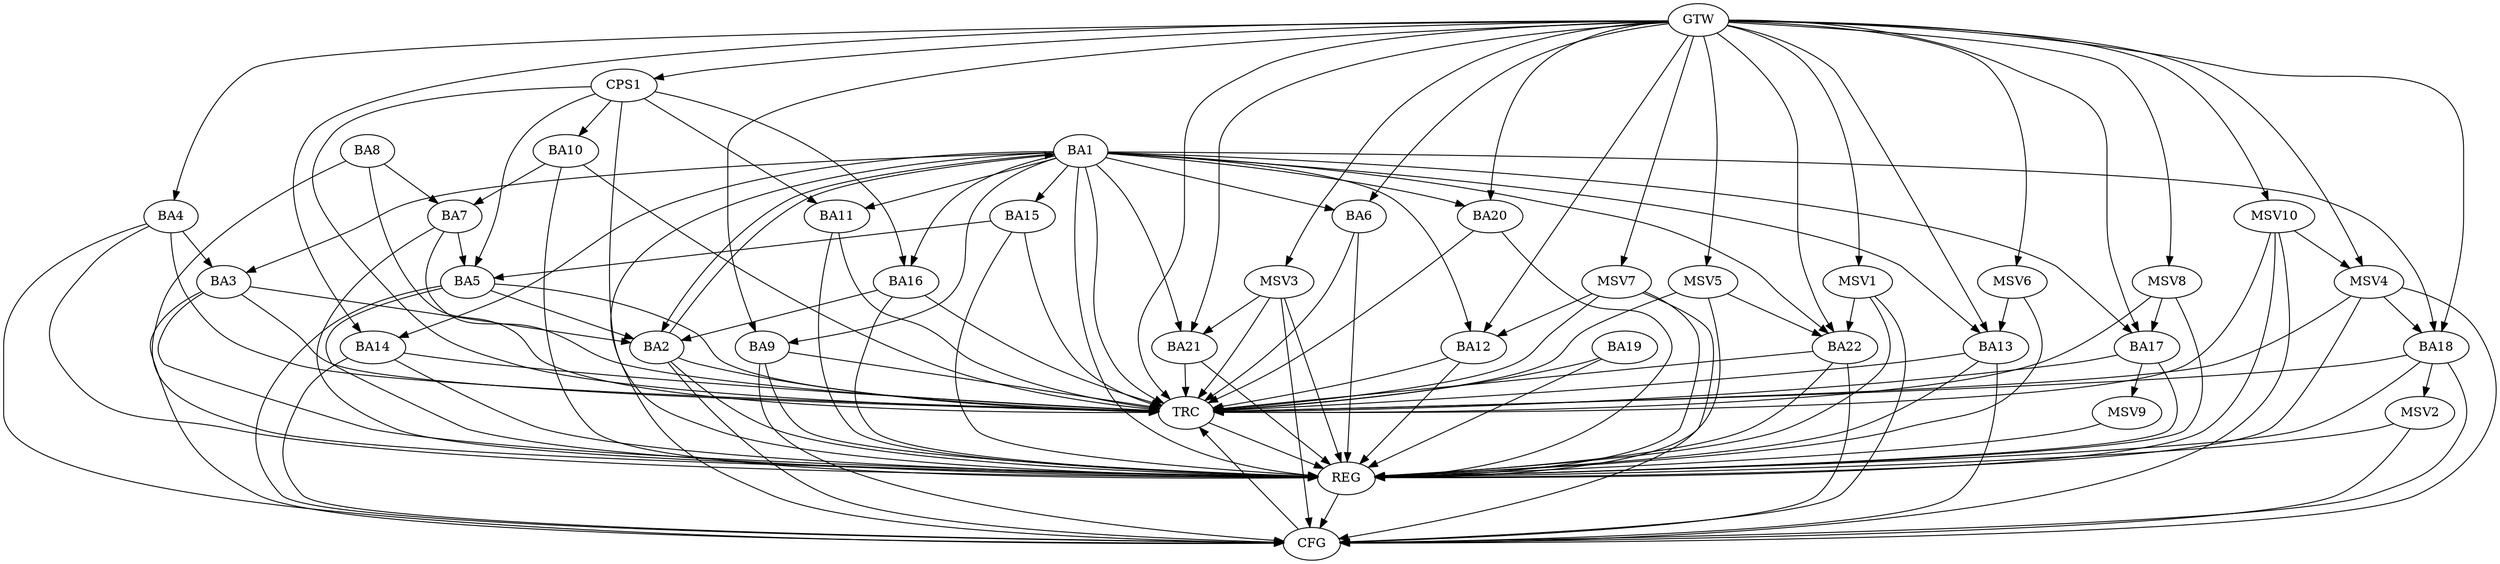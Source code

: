 strict digraph G {
  BA1 [ label="BA1" ];
  BA2 [ label="BA2" ];
  BA3 [ label="BA3" ];
  BA4 [ label="BA4" ];
  BA5 [ label="BA5" ];
  BA6 [ label="BA6" ];
  BA7 [ label="BA7" ];
  BA8 [ label="BA8" ];
  BA9 [ label="BA9" ];
  BA10 [ label="BA10" ];
  BA11 [ label="BA11" ];
  BA12 [ label="BA12" ];
  BA13 [ label="BA13" ];
  BA14 [ label="BA14" ];
  BA15 [ label="BA15" ];
  BA16 [ label="BA16" ];
  BA17 [ label="BA17" ];
  BA18 [ label="BA18" ];
  BA19 [ label="BA19" ];
  BA20 [ label="BA20" ];
  BA21 [ label="BA21" ];
  BA22 [ label="BA22" ];
  CPS1 [ label="CPS1" ];
  GTW [ label="GTW" ];
  REG [ label="REG" ];
  CFG [ label="CFG" ];
  TRC [ label="TRC" ];
  MSV1 [ label="MSV1" ];
  MSV2 [ label="MSV2" ];
  MSV3 [ label="MSV3" ];
  MSV4 [ label="MSV4" ];
  MSV5 [ label="MSV5" ];
  MSV6 [ label="MSV6" ];
  MSV7 [ label="MSV7" ];
  MSV8 [ label="MSV8" ];
  MSV9 [ label="MSV9" ];
  MSV10 [ label="MSV10" ];
  BA1 -> BA2;
  BA2 -> BA1;
  BA3 -> BA2;
  BA4 -> BA3;
  BA5 -> BA2;
  BA7 -> BA5;
  BA8 -> BA7;
  BA10 -> BA7;
  BA15 -> BA5;
  BA16 -> BA2;
  CPS1 -> BA16;
  CPS1 -> BA11;
  CPS1 -> BA10;
  CPS1 -> BA5;
  GTW -> BA4;
  GTW -> BA6;
  GTW -> BA9;
  GTW -> BA12;
  GTW -> BA13;
  GTW -> BA14;
  GTW -> BA17;
  GTW -> BA18;
  GTW -> BA20;
  GTW -> BA21;
  GTW -> BA22;
  GTW -> CPS1;
  BA1 -> REG;
  BA2 -> REG;
  BA3 -> REG;
  BA4 -> REG;
  BA5 -> REG;
  BA6 -> REG;
  BA7 -> REG;
  BA8 -> REG;
  BA9 -> REG;
  BA10 -> REG;
  BA11 -> REG;
  BA12 -> REG;
  BA13 -> REG;
  BA14 -> REG;
  BA15 -> REG;
  BA16 -> REG;
  BA17 -> REG;
  BA18 -> REG;
  BA19 -> REG;
  BA20 -> REG;
  BA21 -> REG;
  BA22 -> REG;
  CPS1 -> REG;
  BA3 -> CFG;
  BA13 -> CFG;
  BA9 -> CFG;
  BA5 -> CFG;
  BA18 -> CFG;
  BA4 -> CFG;
  BA14 -> CFG;
  BA2 -> CFG;
  BA22 -> CFG;
  BA1 -> CFG;
  REG -> CFG;
  BA1 -> TRC;
  BA2 -> TRC;
  BA3 -> TRC;
  BA4 -> TRC;
  BA5 -> TRC;
  BA6 -> TRC;
  BA7 -> TRC;
  BA8 -> TRC;
  BA9 -> TRC;
  BA10 -> TRC;
  BA11 -> TRC;
  BA12 -> TRC;
  BA13 -> TRC;
  BA14 -> TRC;
  BA15 -> TRC;
  BA16 -> TRC;
  BA17 -> TRC;
  BA18 -> TRC;
  BA19 -> TRC;
  BA20 -> TRC;
  BA21 -> TRC;
  BA22 -> TRC;
  CPS1 -> TRC;
  GTW -> TRC;
  CFG -> TRC;
  TRC -> REG;
  BA1 -> BA20;
  BA1 -> BA9;
  BA1 -> BA18;
  BA1 -> BA13;
  BA1 -> BA16;
  BA1 -> BA14;
  BA1 -> BA22;
  BA1 -> BA11;
  BA1 -> BA6;
  BA1 -> BA15;
  BA1 -> BA17;
  BA1 -> BA12;
  BA1 -> BA3;
  BA1 -> BA21;
  MSV1 -> BA22;
  GTW -> MSV1;
  MSV1 -> REG;
  MSV1 -> CFG;
  BA18 -> MSV2;
  MSV2 -> REG;
  MSV2 -> CFG;
  MSV3 -> BA21;
  GTW -> MSV3;
  MSV3 -> REG;
  MSV3 -> TRC;
  MSV3 -> CFG;
  MSV4 -> BA18;
  GTW -> MSV4;
  MSV4 -> REG;
  MSV4 -> TRC;
  MSV4 -> CFG;
  MSV5 -> BA22;
  GTW -> MSV5;
  MSV5 -> REG;
  MSV5 -> TRC;
  MSV6 -> BA13;
  GTW -> MSV6;
  MSV6 -> REG;
  MSV7 -> BA12;
  GTW -> MSV7;
  MSV7 -> REG;
  MSV7 -> TRC;
  MSV7 -> CFG;
  MSV8 -> BA17;
  GTW -> MSV8;
  MSV8 -> REG;
  MSV8 -> TRC;
  BA17 -> MSV9;
  MSV9 -> REG;
  MSV10 -> MSV4;
  GTW -> MSV10;
  MSV10 -> REG;
  MSV10 -> TRC;
  MSV10 -> CFG;
}
